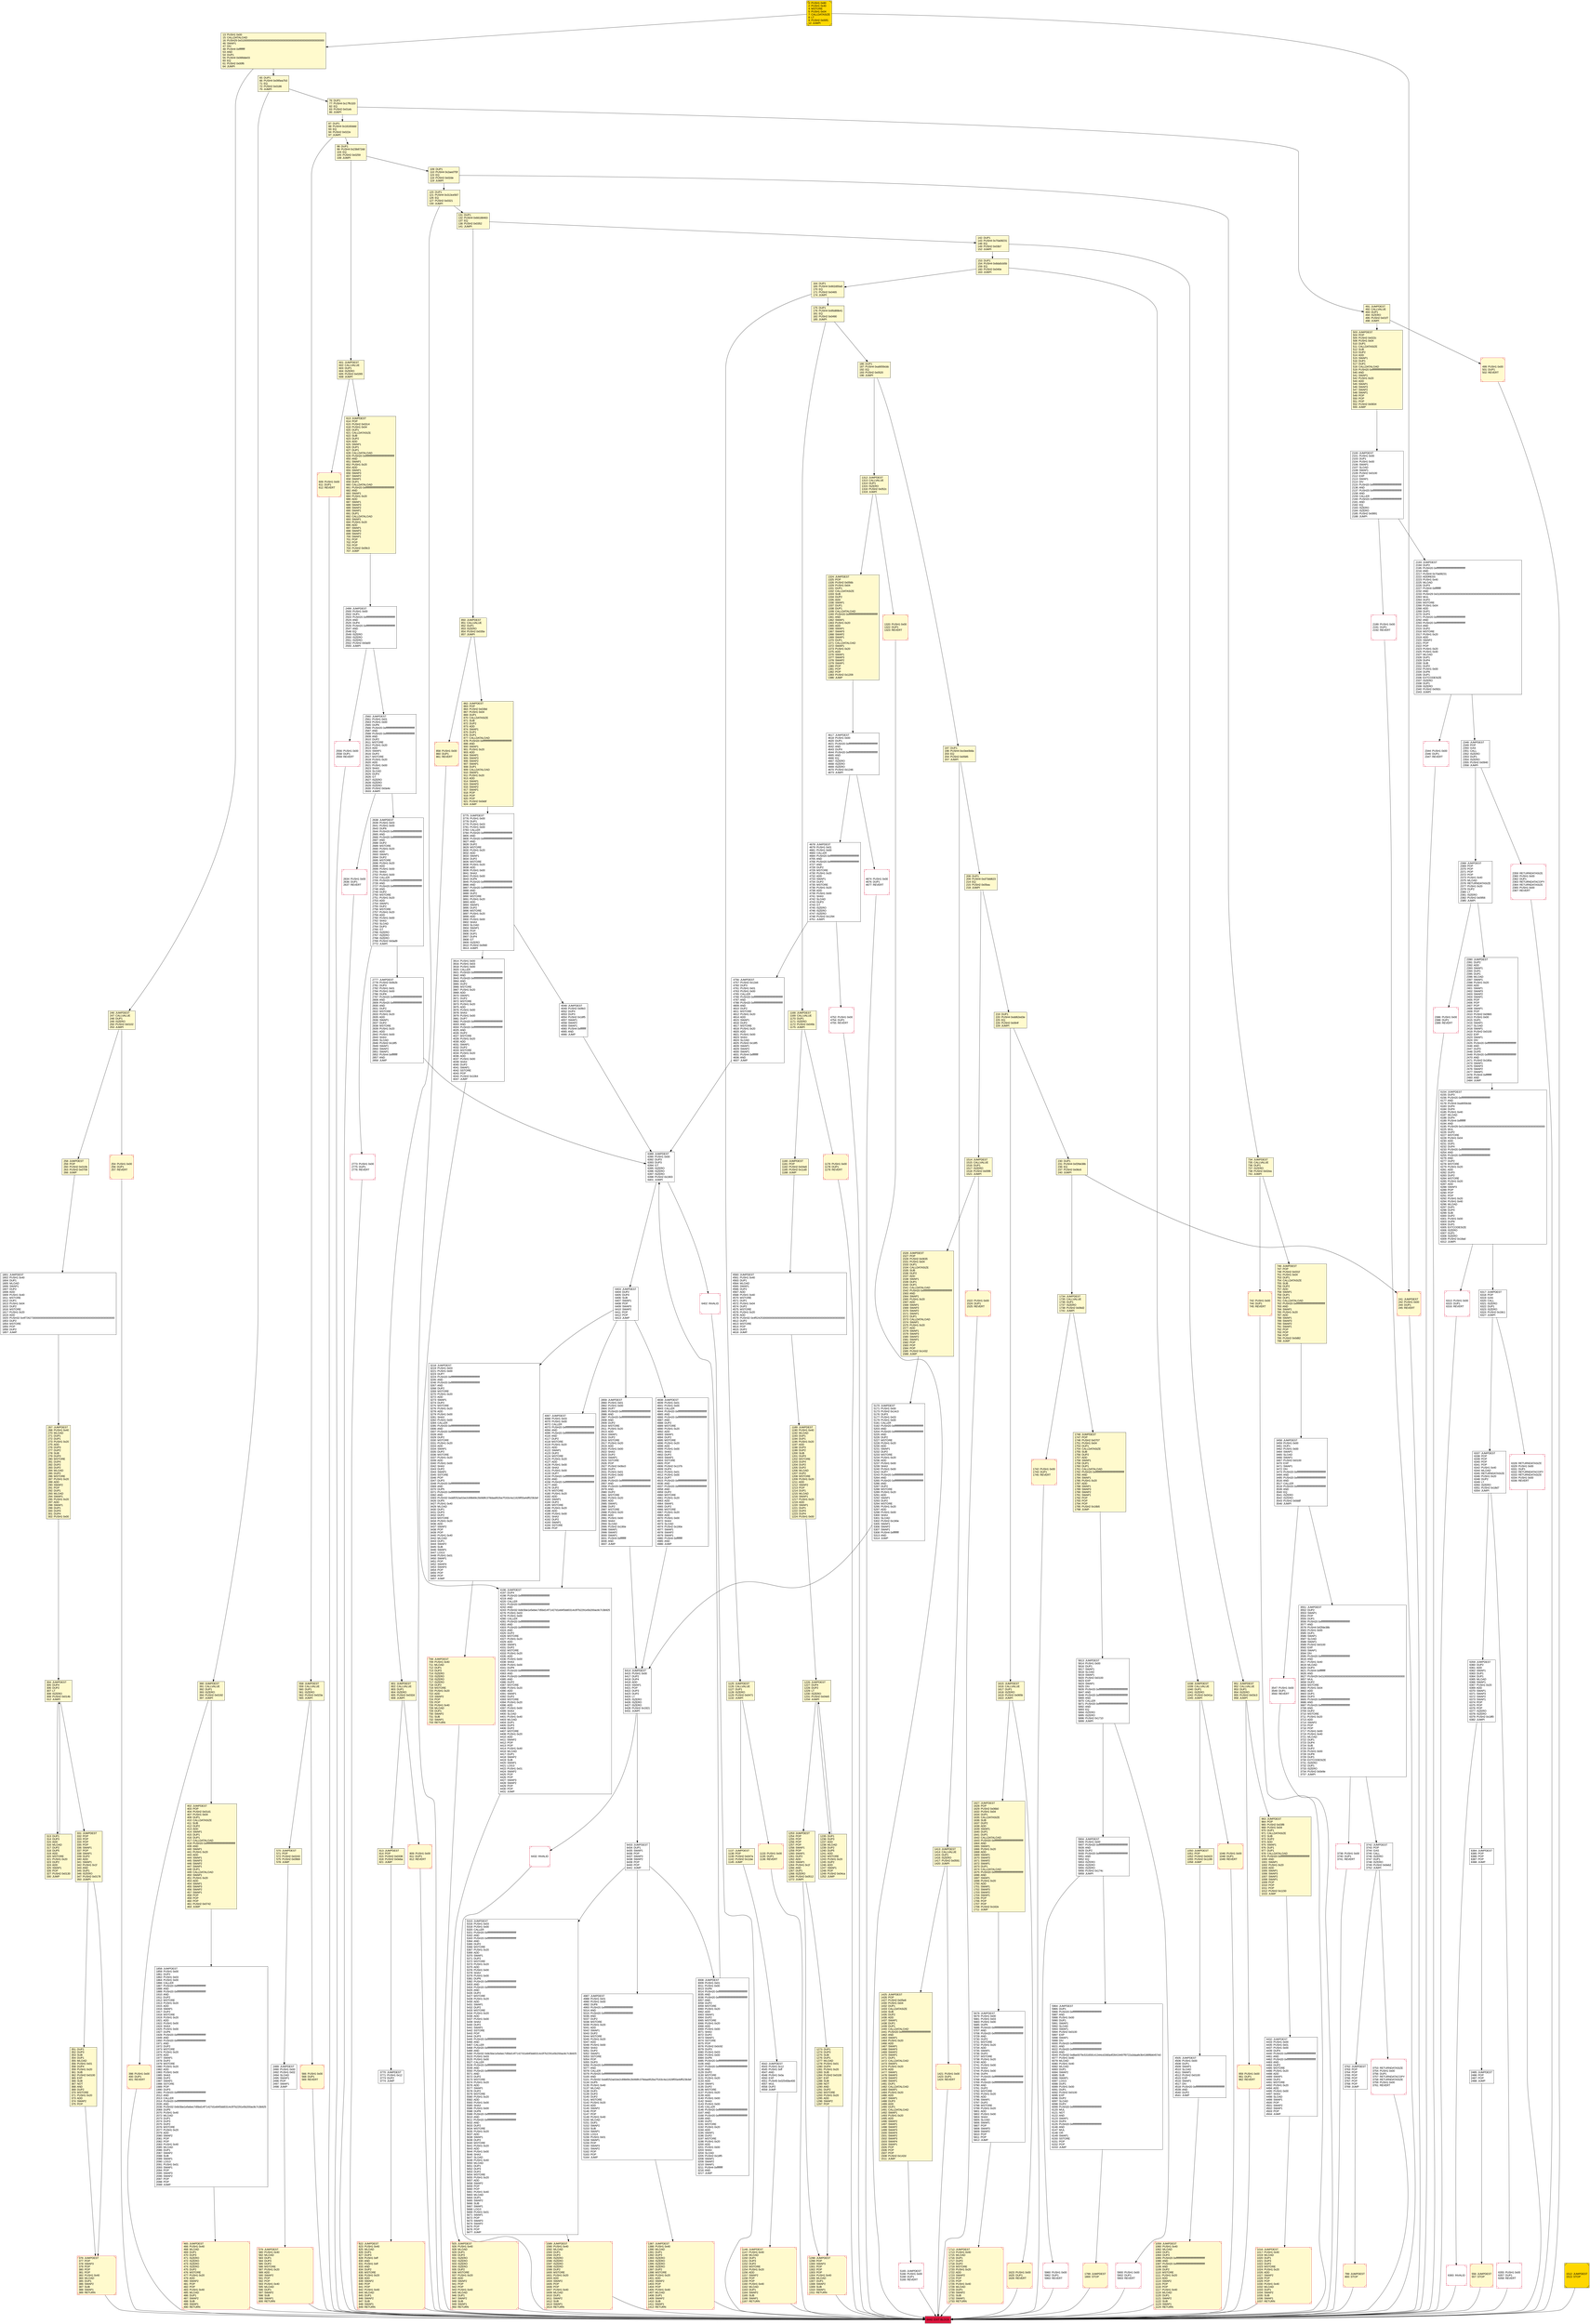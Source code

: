 digraph G {
bgcolor=transparent rankdir=UD;
node [shape=box style=filled color=black fillcolor=white fontname=arial fontcolor=black];
98 [label="98: DUP1\l99: PUSH4 0x23b872dd\l104: EQ\l105: PUSH2 0x0259\l108: JUMPI\l" fillcolor=lemonchiffon ];
6317 [label="6317: JUMPDEST\l6318: POP\l6319: GAS\l6320: CALL\l6321: ISZERO\l6322: DUP1\l6323: ISZERO\l6324: PUSH2 0x18c1\l6327: JUMPI\l" ];
197 [label="197: DUP1\l198: PUSH4 0xc0ee0b8a\l203: EQ\l204: PUSH2 0x0585\l207: JUMPI\l" fillcolor=lemonchiffon ];
1168 [label="1168: JUMPDEST\l1169: CALLVALUE\l1170: DUP1\l1171: ISZERO\l1172: PUSH2 0x049c\l1175: JUMPI\l" fillcolor=lemonchiffon ];
1712 [label="1712: JUMPDEST\l1713: PUSH1 0x40\l1715: MLOAD\l1716: DUP1\l1717: DUP3\l1718: DUP2\l1719: MSTORE\l1720: PUSH1 0x20\l1722: ADD\l1723: SWAP2\l1724: POP\l1725: POP\l1726: PUSH1 0x40\l1728: MLOAD\l1729: DUP1\l1730: SWAP2\l1731: SUB\l1732: SWAP1\l1733: RETURN\l" fillcolor=lemonchiffon shape=Msquare color=crimson ];
951 [label="951: JUMPDEST\l952: CALLVALUE\l953: DUP1\l954: ISZERO\l955: PUSH2 0x03c3\l958: JUMPI\l" fillcolor=lemonchiffon ];
6313 [label="6313: PUSH1 0x00\l6315: DUP1\l6316: REVERT\l" shape=Msquare color=crimson ];
1589 [label="1589: JUMPDEST\l1590: PUSH1 0x40\l1592: MLOAD\l1593: DUP1\l1594: DUP3\l1595: ISZERO\l1596: ISZERO\l1597: ISZERO\l1598: ISZERO\l1599: DUP2\l1600: MSTORE\l1601: PUSH1 0x20\l1603: ADD\l1604: SWAP2\l1605: POP\l1606: POP\l1607: PUSH1 0x40\l1609: MLOAD\l1610: DUP1\l1611: SWAP2\l1612: SUB\l1613: SWAP1\l1614: RETURN\l" fillcolor=lemonchiffon shape=Msquare color=crimson ];
4067 [label="4067: JUMPDEST\l4068: PUSH1 0x03\l4070: PUSH1 0x00\l4072: CALLER\l4073: PUSH20 0xffffffffffffffffffffffffffffffffffffffff\l4094: AND\l4095: PUSH20 0xffffffffffffffffffffffffffffffffffffffff\l4116: AND\l4117: DUP2\l4118: MSTORE\l4119: PUSH1 0x20\l4121: ADD\l4122: SWAP1\l4123: DUP2\l4124: MSTORE\l4125: PUSH1 0x20\l4127: ADD\l4128: PUSH1 0x00\l4130: SHA3\l4131: PUSH1 0x00\l4133: DUP7\l4134: PUSH20 0xffffffffffffffffffffffffffffffffffffffff\l4155: AND\l4156: PUSH20 0xffffffffffffffffffffffffffffffffffffffff\l4177: AND\l4178: DUP2\l4179: MSTORE\l4180: PUSH1 0x20\l4182: ADD\l4183: SWAP1\l4184: DUP2\l4185: MSTORE\l4186: PUSH1 0x20\l4188: ADD\l4189: PUSH1 0x00\l4191: SHA3\l4192: DUP2\l4193: SWAP1\l4194: SSTORE\l4195: POP\l" ];
6384 [label="6384: JUMPDEST\l6385: POP\l6386: POP\l6387: POP\l6388: JUMP\l" ];
1189 [label="1189: JUMPDEST\l1190: PUSH1 0x40\l1192: MLOAD\l1193: DUP1\l1194: DUP1\l1195: PUSH1 0x20\l1197: ADD\l1198: DUP3\l1199: DUP2\l1200: SUB\l1201: DUP3\l1202: MSTORE\l1203: DUP4\l1204: DUP2\l1205: DUP2\l1206: MLOAD\l1207: DUP2\l1208: MSTORE\l1209: PUSH1 0x20\l1211: ADD\l1212: SWAP2\l1213: POP\l1214: DUP1\l1215: MLOAD\l1216: SWAP1\l1217: PUSH1 0x20\l1219: ADD\l1220: SWAP1\l1221: DUP1\l1222: DUP4\l1223: DUP4\l1224: PUSH1 0x00\l" fillcolor=lemonchiffon ];
1038 [label="1038: JUMPDEST\l1039: CALLVALUE\l1040: DUP1\l1041: ISZERO\l1042: PUSH2 0x041a\l1045: JUMPI\l" fillcolor=lemonchiffon ];
959 [label="959: PUSH1 0x00\l961: DUP1\l962: REVERT\l" fillcolor=lemonchiffon shape=Msquare color=crimson ];
6433 [label="6433: JUMPDEST\l6434: DUP1\l6435: SWAP1\l6436: POP\l6437: SWAP3\l6438: SWAP2\l6439: POP\l6440: POP\l6441: JUMP\l" ];
4617 [label="4617: JUMPDEST\l4618: PUSH1 0x00\l4620: DUP1\l4621: PUSH20 0xffffffffffffffffffffffffffffffffffffffff\l4642: AND\l4643: DUP4\l4644: PUSH20 0xffffffffffffffffffffffffffffffffffffffff\l4665: AND\l4666: EQ\l4667: ISZERO\l4668: ISZERO\l4669: ISZERO\l4670: PUSH2 0x1246\l4673: JUMPI\l" ];
313 [label="313: DUP1\l314: DUP3\l315: ADD\l316: MLOAD\l317: DUP2\l318: DUP5\l319: ADD\l320: MSTORE\l321: PUSH1 0x20\l323: DUP2\l324: ADD\l325: SWAP1\l326: POP\l327: PUSH2 0x0130\l330: JUMP\l" fillcolor=lemonchiffon ];
5165 [label="5165: JUMPDEST\l5166: PUSH1 0x00\l5168: DUP1\l5169: REVERT\l" shape=Msquare color=crimson ];
6442 [label="6442: EXIT BLOCK\l" fillcolor=crimson ];
1421 [label="1421: PUSH1 0x00\l1423: DUP1\l1424: REVERT\l" fillcolor=lemonchiffon shape=Msquare color=crimson ];
2189 [label="2189: PUSH1 0x00\l2191: DUP1\l2192: REVERT\l" shape=Msquare color=crimson ];
2359 [label="2359: RETURNDATASIZE\l2360: PUSH1 0x00\l2362: DUP1\l2363: RETURNDATACOPY\l2364: RETURNDATASIZE\l2365: PUSH1 0x00\l2367: REVERT\l" shape=Msquare color=crimson ];
2348 [label="2348: JUMPDEST\l2349: POP\l2350: GAS\l2351: CALL\l2352: ISZERO\l2353: DUP1\l2354: ISZERO\l2355: PUSH2 0x0940\l2358: JUMPI\l" ];
398 [label="398: PUSH1 0x00\l400: DUP1\l401: REVERT\l" fillcolor=lemonchiffon shape=Msquare color=crimson ];
3770 [label="3770: JUMPDEST\l3771: PUSH1 0x12\l3773: DUP2\l3774: JUMP\l" ];
4752 [label="4752: PUSH1 0x00\l4754: DUP1\l4755: REVERT\l" shape=Msquare color=crimson ];
613 [label="613: JUMPDEST\l614: POP\l615: PUSH2 0x02c4\l618: PUSH1 0x04\l620: DUP1\l621: CALLDATASIZE\l622: SUB\l623: DUP2\l624: ADD\l625: SWAP1\l626: DUP1\l627: DUP1\l628: CALLDATALOAD\l629: PUSH20 0xffffffffffffffffffffffffffffffffffffffff\l650: AND\l651: SWAP1\l652: PUSH1 0x20\l654: ADD\l655: SWAP1\l656: SWAP3\l657: SWAP2\l658: SWAP1\l659: DUP1\l660: CALLDATALOAD\l661: PUSH20 0xffffffffffffffffffffffffffffffffffffffff\l682: AND\l683: SWAP1\l684: PUSH1 0x20\l686: ADD\l687: SWAP1\l688: SWAP3\l689: SWAP2\l690: SWAP1\l691: DUP1\l692: CALLDATALOAD\l693: SWAP1\l694: PUSH1 0x20\l696: ADD\l697: SWAP1\l698: SWAP3\l699: SWAP2\l700: SWAP1\l701: POP\l702: POP\l703: POP\l704: PUSH2 0x09c3\l707: JUMP\l" fillcolor=lemonchiffon ];
1413 [label="1413: JUMPDEST\l1414: CALLVALUE\l1415: DUP1\l1416: ISZERO\l1417: PUSH2 0x0591\l1420: JUMPI\l" fillcolor=lemonchiffon ];
601 [label="601: JUMPDEST\l602: CALLVALUE\l603: DUP1\l604: ISZERO\l605: PUSH2 0x0265\l608: JUMPI\l" fillcolor=lemonchiffon ];
1050 [label="1050: JUMPDEST\l1051: POP\l1052: PUSH2 0x0423\l1055: PUSH2 0x1199\l1058: JUMP\l" fillcolor=lemonchiffon ];
1176 [label="1176: PUSH1 0x00\l1178: DUP1\l1179: REVERT\l" fillcolor=lemonchiffon shape=Msquare color=crimson ];
6403 [label="6403: JUMPDEST\l6404: DUP2\l6405: DUP4\l6406: SUB\l6407: SWAP1\l6408: POP\l6409: SWAP3\l6410: SWAP2\l6411: POP\l6412: POP\l6413: JUMP\l" ];
390 [label="390: JUMPDEST\l391: CALLVALUE\l392: DUP1\l393: ISZERO\l394: PUSH2 0x0192\l397: JUMPI\l" fillcolor=lemonchiffon ];
3738 [label="3738: PUSH1 0x00\l3740: DUP1\l3741: REVERT\l" shape=Msquare color=crimson ];
6337 [label="6337: JUMPDEST\l6338: POP\l6339: POP\l6340: POP\l6341: POP\l6342: PUSH1 0x40\l6344: MLOAD\l6345: RETURNDATASIZE\l6346: PUSH1 0x20\l6348: DUP2\l6349: LT\l6350: ISZERO\l6351: PUSH2 0x18d7\l6354: JUMPI\l" ];
4756 [label="4756: JUMPDEST\l4757: PUSH2 0x12e6\l4760: DUP3\l4761: PUSH1 0x01\l4763: PUSH1 0x00\l4765: CALLER\l4766: PUSH20 0xffffffffffffffffffffffffffffffffffffffff\l4787: AND\l4788: PUSH20 0xffffffffffffffffffffffffffffffffffffffff\l4809: AND\l4810: DUP2\l4811: MSTORE\l4812: PUSH1 0x20\l4814: ADD\l4815: SWAP1\l4816: DUP2\l4817: MSTORE\l4818: PUSH1 0x20\l4820: ADD\l4821: PUSH1 0x00\l4823: SHA3\l4824: SLOAD\l4825: PUSH2 0x18f5\l4828: SWAP1\l4829: SWAP2\l4830: SWAP1\l4831: PUSH4 0xffffffff\l4836: AND\l4837: JUMP\l" ];
131 [label="131: DUP1\l132: PUSH4 0x66188463\l137: EQ\l138: PUSH2 0x0352\l141: JUMPI\l" fillcolor=lemonchiffon ];
153 [label="153: DUP1\l154: PUSH4 0x8da5cb5b\l159: EQ\l160: PUSH2 0x040e\l163: JUMPI\l" fillcolor=lemonchiffon ];
5964 [label="5964: JUMPDEST\l5965: DUP1\l5966: PUSH20 0xffffffffffffffffffffffffffffffffffffffff\l5987: AND\l5988: PUSH1 0x00\l5990: DUP1\l5991: SWAP1\l5992: SLOAD\l5993: SWAP1\l5994: PUSH2 0x0100\l5997: EXP\l5998: SWAP1\l5999: DIV\l6000: PUSH20 0xffffffffffffffffffffffffffffffffffffffff\l6021: AND\l6022: PUSH20 0xffffffffffffffffffffffffffffffffffffffff\l6043: AND\l6044: PUSH32 0x8be0079c531659141344cd1fd0a4f28419497f9722a3daafe3b4186f6b6457e0\l6077: PUSH1 0x40\l6079: MLOAD\l6080: PUSH1 0x40\l6082: MLOAD\l6083: DUP1\l6084: SWAP2\l6085: SUB\l6086: SWAP1\l6087: LOG3\l6088: DUP1\l6089: PUSH1 0x00\l6091: DUP1\l6092: PUSH2 0x0100\l6095: EXP\l6096: DUP2\l6097: SLOAD\l6098: DUP2\l6099: PUSH20 0xffffffffffffffffffffffffffffffffffffffff\l6120: MUL\l6121: NOT\l6122: AND\l6123: SWAP1\l6124: DUP4\l6125: PUSH20 0xffffffffffffffffffffffffffffffffffffffff\l6146: AND\l6147: MUL\l6148: OR\l6149: SWAP1\l6150: SSTORE\l6151: POP\l6152: POP\l6153: JUMP\l" ];
1180 [label="1180: JUMPDEST\l1181: POP\l1182: PUSH2 0x04a5\l1185: PUSH2 0x11d0\l1188: JUMP\l" fillcolor=lemonchiffon ];
6154 [label="6154: JUMPDEST\l6155: DUP3\l6156: PUSH20 0xffffffffffffffffffffffffffffffffffffffff\l6177: AND\l6178: PUSH4 0xa9059cbb\l6183: DUP4\l6184: DUP4\l6185: PUSH1 0x40\l6187: MLOAD\l6188: DUP4\l6189: PUSH4 0xffffffff\l6194: AND\l6195: PUSH29 0x0100000000000000000000000000000000000000000000000000000000\l6225: MUL\l6226: DUP2\l6227: MSTORE\l6228: PUSH1 0x04\l6230: ADD\l6231: DUP1\l6232: DUP4\l6233: PUSH20 0xffffffffffffffffffffffffffffffffffffffff\l6254: AND\l6255: PUSH20 0xffffffffffffffffffffffffffffffffffffffff\l6276: AND\l6277: DUP2\l6278: MSTORE\l6279: PUSH1 0x20\l6281: ADD\l6282: DUP3\l6283: DUP2\l6284: MSTORE\l6285: PUSH1 0x20\l6287: ADD\l6288: SWAP3\l6289: POP\l6290: POP\l6291: POP\l6292: PUSH1 0x20\l6294: PUSH1 0x40\l6296: MLOAD\l6297: DUP1\l6298: DUP4\l6299: SUB\l6300: DUP2\l6301: PUSH1 0x00\l6303: DUP8\l6304: DUP1\l6305: EXTCODESIZE\l6306: ISZERO\l6307: DUP1\l6308: ISZERO\l6309: PUSH2 0x18ad\l6312: JUMPI\l" ];
491 [label="491: JUMPDEST\l492: CALLVALUE\l493: DUP1\l494: ISZERO\l495: PUSH2 0x01f7\l498: JUMPI\l" fillcolor=lemonchiffon ];
3775 [label="3775: JUMPDEST\l3776: PUSH1 0x00\l3778: DUP1\l3779: PUSH1 0x03\l3781: PUSH1 0x00\l3783: CALLER\l3784: PUSH20 0xffffffffffffffffffffffffffffffffffffffff\l3805: AND\l3806: PUSH20 0xffffffffffffffffffffffffffffffffffffffff\l3827: AND\l3828: DUP2\l3829: MSTORE\l3830: PUSH1 0x20\l3832: ADD\l3833: SWAP1\l3834: DUP2\l3835: MSTORE\l3836: PUSH1 0x20\l3838: ADD\l3839: PUSH1 0x00\l3841: SHA3\l3842: PUSH1 0x00\l3844: DUP6\l3845: PUSH20 0xffffffffffffffffffffffffffffffffffffffff\l3866: AND\l3867: PUSH20 0xffffffffffffffffffffffffffffffffffffffff\l3888: AND\l3889: DUP2\l3890: MSTORE\l3891: PUSH1 0x20\l3893: ADD\l3894: SWAP1\l3895: DUP2\l3896: MSTORE\l3897: PUSH1 0x20\l3899: ADD\l3900: PUSH1 0x00\l3902: SHA3\l3903: SLOAD\l3904: SWAP1\l3905: POP\l3906: DUP1\l3907: DUP4\l3908: GT\l3909: ISZERO\l3910: PUSH2 0x0fd0\l3913: JUMPI\l" ];
734 [label="734: JUMPDEST\l735: CALLVALUE\l736: DUP1\l737: ISZERO\l738: PUSH2 0x02ea\l741: JUMPI\l" fillcolor=lemonchiffon ];
175 [label="175: DUP1\l176: PUSH4 0x95d89b41\l181: EQ\l182: PUSH2 0x0490\l185: JUMPI\l" fillcolor=lemonchiffon ];
742 [label="742: PUSH1 0x00\l744: DUP1\l745: REVERT\l" fillcolor=lemonchiffon shape=Msquare color=crimson ];
1253 [label="1253: JUMPDEST\l1254: POP\l1255: POP\l1256: POP\l1257: POP\l1258: SWAP1\l1259: POP\l1260: SWAP1\l1261: DUP2\l1262: ADD\l1263: SWAP1\l1264: PUSH1 0x1f\l1266: AND\l1267: DUP1\l1268: ISZERO\l1269: PUSH2 0x0512\l1272: JUMPI\l" fillcolor=lemonchiffon ];
219 [label="219: DUP1\l220: PUSH4 0xdd62ed3e\l225: EQ\l226: PUSH2 0x064f\l229: JUMPI\l" fillcolor=lemonchiffon ];
230 [label="230: DUP1\l231: PUSH4 0xf2fde38b\l236: EQ\l237: PUSH2 0x06c6\l240: JUMPI\l" fillcolor=lemonchiffon ];
1016 [label="1016: JUMPDEST\l1017: PUSH1 0x40\l1019: MLOAD\l1020: DUP1\l1021: DUP3\l1022: DUP2\l1023: MSTORE\l1024: PUSH1 0x20\l1026: ADD\l1027: SWAP2\l1028: POP\l1029: POP\l1030: PUSH1 0x40\l1032: MLOAD\l1033: DUP1\l1034: SWAP2\l1035: SUB\l1036: SWAP1\l1037: RETURN\l" fillcolor=lemonchiffon shape=Msquare color=crimson ];
5170 [label="5170: JUMPDEST\l5171: PUSH1 0x00\l5173: PUSH2 0x14c3\l5176: DUP3\l5177: PUSH1 0x03\l5179: PUSH1 0x00\l5181: CALLER\l5182: PUSH20 0xffffffffffffffffffffffffffffffffffffffff\l5203: AND\l5204: PUSH20 0xffffffffffffffffffffffffffffffffffffffff\l5225: AND\l5226: DUP2\l5227: MSTORE\l5228: PUSH1 0x20\l5230: ADD\l5231: SWAP1\l5232: DUP2\l5233: MSTORE\l5234: PUSH1 0x20\l5236: ADD\l5237: PUSH1 0x00\l5239: SHA3\l5240: PUSH1 0x00\l5242: DUP7\l5243: PUSH20 0xffffffffffffffffffffffffffffffffffffffff\l5264: AND\l5265: PUSH20 0xffffffffffffffffffffffffffffffffffffffff\l5286: AND\l5287: DUP2\l5288: MSTORE\l5289: PUSH1 0x20\l5291: ADD\l5292: SWAP1\l5293: DUP2\l5294: MSTORE\l5295: PUSH1 0x20\l5297: ADD\l5298: PUSH1 0x00\l5300: SHA3\l5301: SLOAD\l5302: PUSH2 0x190e\l5305: SWAP1\l5306: SWAP2\l5307: SWAP1\l5308: PUSH4 0xffffffff\l5313: AND\l5314: JUMP\l" ];
2560 [label="2560: JUMPDEST\l2561: PUSH1 0x01\l2563: PUSH1 0x00\l2565: DUP6\l2566: PUSH20 0xffffffffffffffffffffffffffffffffffffffff\l2587: AND\l2588: PUSH20 0xffffffffffffffffffffffffffffffffffffffff\l2609: AND\l2610: DUP2\l2611: MSTORE\l2612: PUSH1 0x20\l2614: ADD\l2615: SWAP1\l2616: DUP2\l2617: MSTORE\l2618: PUSH1 0x20\l2620: ADD\l2621: PUSH1 0x00\l2623: SHA3\l2624: SLOAD\l2625: DUP3\l2626: GT\l2627: ISZERO\l2628: ISZERO\l2629: ISZERO\l2630: PUSH2 0x0a4e\l2633: JUMPI\l" ];
6383 [label="6383: INVALID\l" shape=Msquare color=crimson ];
558 [label="558: JUMPDEST\l559: CALLVALUE\l560: DUP1\l561: ISZERO\l562: PUSH2 0x023a\l565: JUMPI\l" fillcolor=lemonchiffon ];
164 [label="164: DUP1\l165: PUSH4 0x902d55a5\l170: EQ\l171: PUSH2 0x0465\l174: JUMPI\l" fillcolor=lemonchiffon ];
499 [label="499: PUSH1 0x00\l501: DUP1\l502: REVERT\l" fillcolor=lemonchiffon shape=Msquare color=crimson ];
1522 [label="1522: PUSH1 0x00\l1524: DUP1\l1525: REVERT\l" fillcolor=lemonchiffon shape=Msquare color=crimson ];
5678 [label="5678: JUMPDEST\l5679: PUSH1 0x00\l5681: PUSH1 0x03\l5683: PUSH1 0x00\l5685: DUP5\l5686: PUSH20 0xffffffffffffffffffffffffffffffffffffffff\l5707: AND\l5708: PUSH20 0xffffffffffffffffffffffffffffffffffffffff\l5729: AND\l5730: DUP2\l5731: MSTORE\l5732: PUSH1 0x20\l5734: ADD\l5735: SWAP1\l5736: DUP2\l5737: MSTORE\l5738: PUSH1 0x20\l5740: ADD\l5741: PUSH1 0x00\l5743: SHA3\l5744: PUSH1 0x00\l5746: DUP4\l5747: PUSH20 0xffffffffffffffffffffffffffffffffffffffff\l5768: AND\l5769: PUSH20 0xffffffffffffffffffffffffffffffffffffffff\l5790: AND\l5791: DUP2\l5792: MSTORE\l5793: PUSH1 0x20\l5795: ADD\l5796: SWAP1\l5797: DUP2\l5798: MSTORE\l5799: PUSH1 0x20\l5801: ADD\l5802: PUSH1 0x00\l5804: SHA3\l5805: SLOAD\l5806: SWAP1\l5807: POP\l5808: SWAP3\l5809: SWAP2\l5810: POP\l5811: POP\l5812: JUMP\l" ];
351 [label="351: DUP1\l352: DUP3\l353: SUB\l354: DUP1\l355: MLOAD\l356: PUSH1 0x01\l358: DUP4\l359: PUSH1 0x20\l361: SUB\l362: PUSH2 0x0100\l365: EXP\l366: SUB\l367: NOT\l368: AND\l369: DUP2\l370: MSTORE\l371: PUSH1 0x20\l373: ADD\l374: SWAP2\l375: POP\l" fillcolor=lemonchiffon ];
4838 [label="4838: JUMPDEST\l4839: PUSH1 0x01\l4841: PUSH1 0x00\l4843: CALLER\l4844: PUSH20 0xffffffffffffffffffffffffffffffffffffffff\l4865: AND\l4866: PUSH20 0xffffffffffffffffffffffffffffffffffffffff\l4887: AND\l4888: DUP2\l4889: MSTORE\l4890: PUSH1 0x20\l4892: ADD\l4893: SWAP1\l4894: DUP2\l4895: MSTORE\l4896: PUSH1 0x20\l4898: ADD\l4899: PUSH1 0x00\l4901: SHA3\l4902: DUP2\l4903: SWAP1\l4904: SSTORE\l4905: POP\l4906: PUSH2 0x137b\l4909: DUP3\l4910: PUSH1 0x01\l4912: PUSH1 0x00\l4914: DUP7\l4915: PUSH20 0xffffffffffffffffffffffffffffffffffffffff\l4936: AND\l4937: PUSH20 0xffffffffffffffffffffffffffffffffffffffff\l4958: AND\l4959: DUP2\l4960: MSTORE\l4961: PUSH1 0x20\l4963: ADD\l4964: SWAP1\l4965: DUP2\l4966: MSTORE\l4967: PUSH1 0x20\l4969: ADD\l4970: PUSH1 0x00\l4972: SHA3\l4973: SLOAD\l4974: PUSH2 0x190e\l4977: SWAP1\l4978: SWAP2\l4979: SWAP1\l4980: PUSH4 0xffffffff\l4985: AND\l4986: JUMP\l" ];
1858 [label="1858: JUMPDEST\l1859: PUSH1 0x00\l1861: DUP2\l1862: PUSH1 0x03\l1864: PUSH1 0x00\l1866: CALLER\l1867: PUSH20 0xffffffffffffffffffffffffffffffffffffffff\l1888: AND\l1889: PUSH20 0xffffffffffffffffffffffffffffffffffffffff\l1910: AND\l1911: DUP2\l1912: MSTORE\l1913: PUSH1 0x20\l1915: ADD\l1916: SWAP1\l1917: DUP2\l1918: MSTORE\l1919: PUSH1 0x20\l1921: ADD\l1922: PUSH1 0x00\l1924: SHA3\l1925: PUSH1 0x00\l1927: DUP6\l1928: PUSH20 0xffffffffffffffffffffffffffffffffffffffff\l1949: AND\l1950: PUSH20 0xffffffffffffffffffffffffffffffffffffffff\l1971: AND\l1972: DUP2\l1973: MSTORE\l1974: PUSH1 0x20\l1976: ADD\l1977: SWAP1\l1978: DUP2\l1979: MSTORE\l1980: PUSH1 0x20\l1982: ADD\l1983: PUSH1 0x00\l1985: SHA3\l1986: DUP2\l1987: SWAP1\l1988: SSTORE\l1989: POP\l1990: DUP3\l1991: PUSH20 0xffffffffffffffffffffffffffffffffffffffff\l2012: AND\l2013: CALLER\l2014: PUSH20 0xffffffffffffffffffffffffffffffffffffffff\l2035: AND\l2036: PUSH32 0x8c5be1e5ebec7d5bd14f71427d1e84f3dd0314c0f7b2291e5b200ac8c7c3b925\l2069: DUP5\l2070: PUSH1 0x40\l2072: MLOAD\l2073: DUP1\l2074: DUP3\l2075: DUP2\l2076: MSTORE\l2077: PUSH1 0x20\l2079: ADD\l2080: SWAP2\l2081: POP\l2082: POP\l2083: PUSH1 0x40\l2085: MLOAD\l2086: DUP1\l2087: SWAP2\l2088: SUB\l2089: SWAP1\l2090: LOG3\l2091: PUSH1 0x01\l2093: SWAP1\l2094: POP\l2095: SWAP3\l2096: SWAP2\l2097: POP\l2098: POP\l2099: JUMP\l" ];
1387 [label="1387: JUMPDEST\l1388: PUSH1 0x40\l1390: MLOAD\l1391: DUP1\l1392: DUP3\l1393: ISZERO\l1394: ISZERO\l1395: ISZERO\l1396: ISZERO\l1397: DUP2\l1398: MSTORE\l1399: PUSH1 0x20\l1401: ADD\l1402: SWAP2\l1403: POP\l1404: POP\l1405: PUSH1 0x40\l1407: MLOAD\l1408: DUP1\l1409: SWAP2\l1410: SUB\l1411: SWAP1\l1412: RETURN\l" fillcolor=lemonchiffon shape=Msquare color=crimson ];
503 [label="503: JUMPDEST\l504: POP\l505: PUSH2 0x022c\l508: PUSH1 0x04\l510: DUP1\l511: CALLDATASIZE\l512: SUB\l513: DUP2\l514: ADD\l515: SWAP1\l516: DUP1\l517: DUP1\l518: CALLDATALOAD\l519: PUSH20 0xffffffffffffffffffffffffffffffffffffffff\l540: AND\l541: SWAP1\l542: PUSH1 0x20\l544: ADD\l545: SWAP1\l546: SWAP3\l547: SWAP2\l548: SWAP1\l549: POP\l550: POP\l551: POP\l552: PUSH2 0x0834\l555: JUMP\l" fillcolor=lemonchiffon ];
2556 [label="2556: PUSH1 0x00\l2558: DUP1\l2559: REVERT\l" shape=Msquare color=crimson ];
1514 [label="1514: JUMPDEST\l1515: CALLVALUE\l1516: DUP1\l1517: ISZERO\l1518: PUSH2 0x05f6\l1521: JUMPI\l" fillcolor=lemonchiffon ];
254 [label="254: PUSH1 0x00\l256: DUP1\l257: REVERT\l" fillcolor=lemonchiffon shape=Msquare color=crimson ];
2193 [label="2193: JUMPDEST\l2194: DUP2\l2195: PUSH20 0xffffffffffffffffffffffffffffffffffffffff\l2216: AND\l2217: PUSH4 0x70a08231\l2222: ADDRESS\l2223: PUSH1 0x40\l2225: MLOAD\l2226: DUP3\l2227: PUSH4 0xffffffff\l2232: AND\l2233: PUSH29 0x0100000000000000000000000000000000000000000000000000000000\l2263: MUL\l2264: DUP2\l2265: MSTORE\l2266: PUSH1 0x04\l2268: ADD\l2269: DUP1\l2270: DUP3\l2271: PUSH20 0xffffffffffffffffffffffffffffffffffffffff\l2292: AND\l2293: PUSH20 0xffffffffffffffffffffffffffffffffffffffff\l2314: AND\l2315: DUP2\l2316: MSTORE\l2317: PUSH1 0x20\l2319: ADD\l2320: SWAP2\l2321: POP\l2322: POP\l2323: PUSH1 0x20\l2325: PUSH1 0x40\l2327: MLOAD\l2328: DUP1\l2329: DUP4\l2330: SUB\l2331: DUP2\l2332: PUSH1 0x00\l2334: DUP8\l2335: DUP1\l2336: EXTCODESIZE\l2337: ISZERO\l2338: DUP1\l2339: ISZERO\l2340: PUSH2 0x092c\l2343: JUMPI\l" ];
4542 [label="4542: JUMPDEST\l4543: PUSH1 0x12\l4545: PUSH1 0xff\l4547: AND\l4548: PUSH1 0x0a\l4550: EXP\l4551: PUSH5 0x02540be400\l4557: MUL\l4558: DUP2\l4559: JUMP\l" ];
402 [label="402: JUMPDEST\l403: POP\l404: PUSH2 0x01d1\l407: PUSH1 0x04\l409: DUP1\l410: CALLDATASIZE\l411: SUB\l412: DUP2\l413: ADD\l414: SWAP1\l415: DUP1\l416: DUP1\l417: CALLDATALOAD\l418: PUSH20 0xffffffffffffffffffffffffffffffffffffffff\l439: AND\l440: SWAP1\l441: PUSH1 0x20\l443: ADD\l444: SWAP1\l445: SWAP3\l446: SWAP2\l447: SWAP1\l448: DUP1\l449: CALLDATALOAD\l450: SWAP1\l451: PUSH1 0x20\l453: ADD\l454: SWAP1\l455: SWAP3\l456: SWAP2\l457: SWAP1\l458: POP\l459: POP\l460: POP\l461: PUSH2 0x0742\l464: JUMP\l" fillcolor=lemonchiffon ];
6389 [label="6389: JUMPDEST\l6390: PUSH1 0x00\l6392: DUP3\l6393: DUP3\l6394: GT\l6395: ISZERO\l6396: ISZERO\l6397: ISZERO\l6398: PUSH2 0x1903\l6401: JUMPI\l" ];
1742 [label="1742: PUSH1 0x00\l1744: DUP1\l1745: REVERT\l" fillcolor=lemonchiffon shape=Msquare color=crimson ];
1059 [label="1059: JUMPDEST\l1060: PUSH1 0x40\l1062: MLOAD\l1063: DUP1\l1064: DUP3\l1065: PUSH20 0xffffffffffffffffffffffffffffffffffffffff\l1086: AND\l1087: PUSH20 0xffffffffffffffffffffffffffffffffffffffff\l1108: AND\l1109: DUP2\l1110: MSTORE\l1111: PUSH1 0x20\l1113: ADD\l1114: SWAP2\l1115: POP\l1116: POP\l1117: PUSH1 0x40\l1119: MLOAD\l1120: DUP1\l1121: SWAP2\l1122: SUB\l1123: SWAP1\l1124: RETURN\l" fillcolor=lemonchiffon shape=Msquare color=crimson ];
2489 [label="2489: JUMPDEST\l2490: PUSH1 0x00\l2492: PUSH1 0x02\l2494: SLOAD\l2495: SWAP1\l2496: POP\l2497: SWAP1\l2498: JUMP\l" ];
6355 [label="6355: PUSH1 0x00\l6357: DUP1\l6358: REVERT\l" shape=Msquare color=crimson ];
1615 [label="1615: JUMPDEST\l1616: CALLVALUE\l1617: DUP1\l1618: ISZERO\l1619: PUSH2 0x065b\l1622: JUMPI\l" fillcolor=lemonchiffon ];
2773 [label="2773: PUSH1 0x00\l2775: DUP1\l2776: REVERT\l" shape=Msquare color=crimson ];
3762 [label="3762: JUMPDEST\l3763: POP\l3764: POP\l3765: POP\l3766: POP\l3767: POP\l3768: POP\l3769: JUMP\l" ];
5904 [label="5904: JUMPDEST\l5905: PUSH1 0x00\l5907: PUSH20 0xffffffffffffffffffffffffffffffffffffffff\l5928: AND\l5929: DUP2\l5930: PUSH20 0xffffffffffffffffffffffffffffffffffffffff\l5951: AND\l5952: EQ\l5953: ISZERO\l5954: ISZERO\l5955: ISZERO\l5956: PUSH2 0x174c\l5959: JUMPI\l" ];
3547 [label="3547: PUSH1 0x00\l3549: DUP1\l3550: REVERT\l" shape=Msquare color=crimson ];
1512 [label="1512: JUMPDEST\l1513: STOP\l" fillcolor=lemonchiffon shape=Msquare fillcolor=gold ];
850 [label="850: JUMPDEST\l851: CALLVALUE\l852: DUP1\l853: ISZERO\l854: PUSH2 0x035e\l857: JUMPI\l" fillcolor=lemonchiffon ];
746 [label="746: JUMPDEST\l747: POP\l748: PUSH2 0x031f\l751: PUSH1 0x04\l753: DUP1\l754: CALLDATASIZE\l755: SUB\l756: DUP2\l757: ADD\l758: SWAP1\l759: DUP1\l760: DUP1\l761: CALLDATALOAD\l762: PUSH20 0xffffffffffffffffffffffffffffffffffffffff\l783: AND\l784: SWAP1\l785: PUSH1 0x20\l787: ADD\l788: SWAP1\l789: SWAP3\l790: SWAP2\l791: SWAP1\l792: POP\l793: POP\l794: POP\l795: PUSH2 0x0d82\l798: JUMP\l" fillcolor=lemonchiffon ];
822 [label="822: JUMPDEST\l823: PUSH1 0x40\l825: MLOAD\l826: DUP1\l827: DUP3\l828: PUSH1 0xff\l830: AND\l831: PUSH1 0xff\l833: AND\l834: DUP2\l835: MSTORE\l836: PUSH1 0x20\l838: ADD\l839: SWAP2\l840: POP\l841: POP\l842: PUSH1 0x40\l844: MLOAD\l845: DUP1\l846: SWAP2\l847: SUB\l848: SWAP1\l849: RETURN\l" fillcolor=lemonchiffon shape=Msquare color=crimson ];
4196 [label="4196: JUMPDEST\l4197: DUP4\l4198: PUSH20 0xffffffffffffffffffffffffffffffffffffffff\l4219: AND\l4220: CALLER\l4221: PUSH20 0xffffffffffffffffffffffffffffffffffffffff\l4242: AND\l4243: PUSH32 0x8c5be1e5ebec7d5bd14f71427d1e84f3dd0314c0f7b2291e5b200ac8c7c3b925\l4276: PUSH1 0x03\l4278: PUSH1 0x00\l4280: CALLER\l4281: PUSH20 0xffffffffffffffffffffffffffffffffffffffff\l4302: AND\l4303: PUSH20 0xffffffffffffffffffffffffffffffffffffffff\l4324: AND\l4325: DUP2\l4326: MSTORE\l4327: PUSH1 0x20\l4329: ADD\l4330: SWAP1\l4331: DUP2\l4332: MSTORE\l4333: PUSH1 0x20\l4335: ADD\l4336: PUSH1 0x00\l4338: SHA3\l4339: PUSH1 0x00\l4341: DUP9\l4342: PUSH20 0xffffffffffffffffffffffffffffffffffffffff\l4363: AND\l4364: PUSH20 0xffffffffffffffffffffffffffffffffffffffff\l4385: AND\l4386: DUP2\l4387: MSTORE\l4388: PUSH1 0x20\l4390: ADD\l4391: SWAP1\l4392: DUP2\l4393: MSTORE\l4394: PUSH1 0x20\l4396: ADD\l4397: PUSH1 0x00\l4399: SHA3\l4400: SLOAD\l4401: PUSH1 0x40\l4403: MLOAD\l4404: DUP1\l4405: DUP3\l4406: DUP2\l4407: MSTORE\l4408: PUSH1 0x20\l4410: ADD\l4411: SWAP2\l4412: POP\l4413: POP\l4414: PUSH1 0x40\l4416: MLOAD\l4417: DUP1\l4418: SWAP2\l4419: SUB\l4420: SWAP1\l4421: LOG3\l4422: PUSH1 0x01\l4424: SWAP2\l4425: POP\l4426: POP\l4427: SWAP3\l4428: SWAP2\l4429: POP\l4430: POP\l4431: JUMP\l" ];
1125 [label="1125: JUMPDEST\l1126: CALLVALUE\l1127: DUP1\l1128: ISZERO\l1129: PUSH2 0x0471\l1132: JUMPI\l" fillcolor=lemonchiffon ];
6359 [label="6359: JUMPDEST\l6360: DUP2\l6361: ADD\l6362: SWAP1\l6363: DUP1\l6364: DUP1\l6365: MLOAD\l6366: SWAP1\l6367: PUSH1 0x20\l6369: ADD\l6370: SWAP1\l6371: SWAP3\l6372: SWAP2\l6373: SWAP1\l6374: POP\l6375: POP\l6376: POP\l6377: ISZERO\l6378: ISZERO\l6379: PUSH2 0x18f0\l6382: JUMPI\l" ];
809 [label="809: PUSH1 0x00\l811: DUP1\l812: REVERT\l" fillcolor=lemonchiffon shape=Msquare color=crimson ];
1320 [label="1320: PUSH1 0x00\l1322: DUP1\l1323: REVERT\l" fillcolor=lemonchiffon shape=Msquare color=crimson ];
2344 [label="2344: PUSH1 0x00\l2346: DUP1\l2347: REVERT\l" shape=Msquare color=crimson ];
2368 [label="2368: JUMPDEST\l2369: POP\l2370: POP\l2371: POP\l2372: POP\l2373: PUSH1 0x40\l2375: MLOAD\l2376: RETURNDATASIZE\l2377: PUSH1 0x20\l2379: DUP2\l2380: LT\l2381: ISZERO\l2382: PUSH2 0x0956\l2385: JUMPI\l" ];
1801 [label="1801: JUMPDEST\l1802: PUSH1 0x40\l1804: DUP1\l1805: MLOAD\l1806: SWAP1\l1807: DUP2\l1808: ADD\l1809: PUSH1 0x40\l1811: MSTORE\l1812: DUP1\l1813: PUSH1 0x04\l1815: DUP2\l1816: MSTORE\l1817: PUSH1 0x20\l1819: ADD\l1820: PUSH32 0x4f72627300000000000000000000000000000000000000000000000000000000\l1853: DUP2\l1854: MSTORE\l1855: POP\l1856: DUP2\l1857: JUMP\l" ];
1298 [label="1298: JUMPDEST\l1299: POP\l1300: SWAP3\l1301: POP\l1302: POP\l1303: POP\l1304: PUSH1 0x40\l1306: MLOAD\l1307: DUP1\l1308: SWAP2\l1309: SUB\l1310: SWAP1\l1311: RETURN\l" fillcolor=lemonchiffon shape=Msquare color=crimson ];
799 [label="799: JUMPDEST\l800: STOP\l" fillcolor=lemonchiffon shape=Msquare color=crimson ];
1312 [label="1312: JUMPDEST\l1313: CALLVALUE\l1314: DUP1\l1315: ISZERO\l1316: PUSH2 0x052c\l1319: JUMPI\l" fillcolor=lemonchiffon ];
3914 [label="3914: PUSH1 0x00\l3916: PUSH1 0x03\l3918: PUSH1 0x00\l3920: CALLER\l3921: PUSH20 0xffffffffffffffffffffffffffffffffffffffff\l3942: AND\l3943: PUSH20 0xffffffffffffffffffffffffffffffffffffffff\l3964: AND\l3965: DUP2\l3966: MSTORE\l3967: PUSH1 0x20\l3969: ADD\l3970: SWAP1\l3971: DUP2\l3972: MSTORE\l3973: PUSH1 0x20\l3975: ADD\l3976: PUSH1 0x00\l3978: SHA3\l3979: PUSH1 0x00\l3981: DUP7\l3982: PUSH20 0xffffffffffffffffffffffffffffffffffffffff\l4003: AND\l4004: PUSH20 0xffffffffffffffffffffffffffffffffffffffff\l4025: AND\l4026: DUP2\l4027: MSTORE\l4028: PUSH1 0x20\l4030: ADD\l4031: SWAP1\l4032: DUP2\l4033: MSTORE\l4034: PUSH1 0x20\l4036: ADD\l4037: PUSH1 0x00\l4039: SHA3\l4040: DUP2\l4041: SWAP1\l4042: SSTORE\l4043: POP\l4044: PUSH2 0x1064\l4047: JUMP\l" ];
4678 [label="4678: JUMPDEST\l4679: PUSH1 0x01\l4681: PUSH1 0x00\l4683: CALLER\l4684: PUSH20 0xffffffffffffffffffffffffffffffffffffffff\l4705: AND\l4706: PUSH20 0xffffffffffffffffffffffffffffffffffffffff\l4727: AND\l4728: DUP2\l4729: MSTORE\l4730: PUSH1 0x20\l4732: ADD\l4733: SWAP1\l4734: DUP2\l4735: MSTORE\l4736: PUSH1 0x20\l4738: ADD\l4739: PUSH1 0x00\l4741: SHA3\l4742: SLOAD\l4743: DUP3\l4744: GT\l4745: ISZERO\l4746: ISZERO\l4747: ISZERO\l4748: PUSH2 0x1294\l4751: JUMPI\l" ];
1799 [label="1799: JUMPDEST\l1800: STOP\l" fillcolor=lemonchiffon shape=Msquare color=crimson ];
2859 [label="2859: JUMPDEST\l2860: PUSH1 0x01\l2862: PUSH1 0x00\l2864: DUP7\l2865: PUSH20 0xffffffffffffffffffffffffffffffffffffffff\l2886: AND\l2887: PUSH20 0xffffffffffffffffffffffffffffffffffffffff\l2908: AND\l2909: DUP2\l2910: MSTORE\l2911: PUSH1 0x20\l2913: ADD\l2914: SWAP1\l2915: DUP2\l2916: MSTORE\l2917: PUSH1 0x20\l2919: ADD\l2920: PUSH1 0x00\l2922: SHA3\l2923: DUP2\l2924: SWAP1\l2925: SSTORE\l2926: POP\l2927: PUSH2 0x0bc0\l2930: DUP3\l2931: PUSH1 0x01\l2933: PUSH1 0x00\l2935: DUP7\l2936: PUSH20 0xffffffffffffffffffffffffffffffffffffffff\l2957: AND\l2958: PUSH20 0xffffffffffffffffffffffffffffffffffffffff\l2979: AND\l2980: DUP2\l2981: MSTORE\l2982: PUSH1 0x20\l2984: ADD\l2985: SWAP1\l2986: DUP2\l2987: MSTORE\l2988: PUSH1 0x20\l2990: ADD\l2991: PUSH1 0x00\l2993: SHA3\l2994: SLOAD\l2995: PUSH2 0x190e\l2998: SWAP1\l2999: SWAP2\l3000: SWAP1\l3001: PUSH4 0xffffffff\l3006: AND\l3007: JUMP\l" ];
2777 [label="2777: JUMPDEST\l2778: PUSH2 0x0b2b\l2781: DUP3\l2782: PUSH1 0x01\l2784: PUSH1 0x00\l2786: DUP8\l2787: PUSH20 0xffffffffffffffffffffffffffffffffffffffff\l2808: AND\l2809: PUSH20 0xffffffffffffffffffffffffffffffffffffffff\l2830: AND\l2831: DUP2\l2832: MSTORE\l2833: PUSH1 0x20\l2835: ADD\l2836: SWAP1\l2837: DUP2\l2838: MSTORE\l2839: PUSH1 0x20\l2841: ADD\l2842: PUSH1 0x00\l2844: SHA3\l2845: SLOAD\l2846: PUSH2 0x18f5\l2849: SWAP1\l2850: SWAP2\l2851: SWAP1\l2852: PUSH4 0xffffffff\l2857: AND\l2858: JUMP\l" ];
76 [label="76: DUP1\l77: PUSH4 0x17ffc320\l82: EQ\l83: PUSH2 0x01eb\l86: JUMPI\l" fillcolor=lemonchiffon ];
566 [label="566: PUSH1 0x00\l568: DUP1\l569: REVERT\l" fillcolor=lemonchiffon shape=Msquare color=crimson ];
109 [label="109: DUP1\l110: PUSH4 0x2aed7f3f\l115: EQ\l116: PUSH2 0x02de\l119: JUMPI\l" fillcolor=lemonchiffon ];
963 [label="963: JUMPDEST\l964: POP\l965: PUSH2 0x03f8\l968: PUSH1 0x04\l970: DUP1\l971: CALLDATASIZE\l972: SUB\l973: DUP2\l974: ADD\l975: SWAP1\l976: DUP1\l977: DUP1\l978: CALLDATALOAD\l979: PUSH20 0xffffffffffffffffffffffffffffffffffffffff\l1000: AND\l1001: SWAP1\l1002: PUSH1 0x20\l1004: ADD\l1005: SWAP1\l1006: SWAP3\l1007: SWAP2\l1008: SWAP1\l1009: POP\l1010: POP\l1011: POP\l1012: PUSH2 0x1150\l1015: JUMP\l" fillcolor=lemonchiffon ];
3551 [label="3551: JUMPDEST\l3552: DUP2\l3553: SWAP1\l3554: POP\l3555: DUP1\l3556: PUSH20 0xffffffffffffffffffffffffffffffffffffffff\l3577: AND\l3578: PUSH4 0xf2fde38b\l3583: PUSH1 0x00\l3585: DUP1\l3586: SWAP1\l3587: SLOAD\l3588: SWAP1\l3589: PUSH2 0x0100\l3592: EXP\l3593: SWAP1\l3594: DIV\l3595: PUSH20 0xffffffffffffffffffffffffffffffffffffffff\l3616: AND\l3617: PUSH1 0x40\l3619: MLOAD\l3620: DUP3\l3621: PUSH4 0xffffffff\l3626: AND\l3627: PUSH29 0x0100000000000000000000000000000000000000000000000000000000\l3657: MUL\l3658: DUP2\l3659: MSTORE\l3660: PUSH1 0x04\l3662: ADD\l3663: DUP1\l3664: DUP3\l3665: PUSH20 0xffffffffffffffffffffffffffffffffffffffff\l3686: AND\l3687: PUSH20 0xffffffffffffffffffffffffffffffffffffffff\l3708: AND\l3709: DUP2\l3710: MSTORE\l3711: PUSH1 0x20\l3713: ADD\l3714: SWAP2\l3715: POP\l3716: POP\l3717: PUSH1 0x00\l3719: PUSH1 0x40\l3721: MLOAD\l3722: DUP1\l3723: DUP4\l3724: SUB\l3725: DUP2\l3726: PUSH1 0x00\l3728: DUP8\l3729: DUP1\l3730: EXTCODESIZE\l3731: ISZERO\l3732: DUP1\l3733: ISZERO\l3734: PUSH2 0x0e9e\l3737: JUMPI\l" ];
6432 [label="6432: INVALID\l" shape=Msquare color=crimson ];
925 [label="925: JUMPDEST\l926: PUSH1 0x40\l928: MLOAD\l929: DUP1\l930: DUP3\l931: ISZERO\l932: ISZERO\l933: ISZERO\l934: ISZERO\l935: DUP2\l936: MSTORE\l937: PUSH1 0x20\l939: ADD\l940: SWAP2\l941: POP\l942: POP\l943: PUSH1 0x40\l945: MLOAD\l946: DUP1\l947: SWAP2\l948: SUB\l949: SWAP1\l950: RETURN\l" fillcolor=lemonchiffon shape=Msquare color=crimson ];
862 [label="862: JUMPDEST\l863: POP\l864: PUSH2 0x039d\l867: PUSH1 0x04\l869: DUP1\l870: CALLDATASIZE\l871: SUB\l872: DUP2\l873: ADD\l874: SWAP1\l875: DUP1\l876: DUP1\l877: CALLDATALOAD\l878: PUSH20 0xffffffffffffffffffffffffffffffffffffffff\l899: AND\l900: SWAP1\l901: PUSH1 0x20\l903: ADD\l904: SWAP1\l905: SWAP3\l906: SWAP2\l907: SWAP1\l908: DUP1\l909: CALLDATALOAD\l910: SWAP1\l911: PUSH1 0x20\l913: ADD\l914: SWAP1\l915: SWAP3\l916: SWAP2\l917: SWAP1\l918: POP\l919: POP\l920: POP\l921: PUSH2 0x0ebf\l924: JUMP\l" fillcolor=lemonchiffon ];
6328 [label="6328: RETURNDATASIZE\l6329: PUSH1 0x00\l6331: DUP1\l6332: RETURNDATACOPY\l6333: RETURNDATASIZE\l6334: PUSH1 0x00\l6336: REVERT\l" shape=Msquare color=crimson ];
3218 [label="3218: JUMPDEST\l3219: PUSH1 0x03\l3221: PUSH1 0x00\l3223: DUP7\l3224: PUSH20 0xffffffffffffffffffffffffffffffffffffffff\l3245: AND\l3246: PUSH20 0xffffffffffffffffffffffffffffffffffffffff\l3267: AND\l3268: DUP2\l3269: MSTORE\l3270: PUSH1 0x20\l3272: ADD\l3273: SWAP1\l3274: DUP2\l3275: MSTORE\l3276: PUSH1 0x20\l3278: ADD\l3279: PUSH1 0x00\l3281: SHA3\l3282: PUSH1 0x00\l3284: CALLER\l3285: PUSH20 0xffffffffffffffffffffffffffffffffffffffff\l3306: AND\l3307: PUSH20 0xffffffffffffffffffffffffffffffffffffffff\l3328: AND\l3329: DUP2\l3330: MSTORE\l3331: PUSH1 0x20\l3333: ADD\l3334: SWAP1\l3335: DUP2\l3336: MSTORE\l3337: PUSH1 0x20\l3339: ADD\l3340: PUSH1 0x00\l3342: SHA3\l3343: DUP2\l3344: SWAP1\l3345: SSTORE\l3346: POP\l3347: DUP3\l3348: PUSH20 0xffffffffffffffffffffffffffffffffffffffff\l3369: AND\l3370: DUP5\l3371: PUSH20 0xffffffffffffffffffffffffffffffffffffffff\l3392: AND\l3393: PUSH32 0xddf252ad1be2c89b69c2b068fc378daa952ba7f163c4a11628f55a4df523b3ef\l3426: DUP5\l3427: PUSH1 0x40\l3429: MLOAD\l3430: DUP1\l3431: DUP3\l3432: DUP2\l3433: MSTORE\l3434: PUSH1 0x20\l3436: ADD\l3437: SWAP2\l3438: POP\l3439: POP\l3440: PUSH1 0x40\l3442: MLOAD\l3443: DUP1\l3444: SWAP2\l3445: SUB\l3446: SWAP1\l3447: LOG3\l3448: PUSH1 0x01\l3450: SWAP1\l3451: POP\l3452: SWAP4\l3453: SWAP3\l3454: POP\l3455: POP\l3456: POP\l3457: JUMP\l" ];
1425 [label="1425: JUMPDEST\l1426: POP\l1427: PUSH2 0x05e8\l1430: PUSH1 0x04\l1432: DUP1\l1433: CALLDATASIZE\l1434: SUB\l1435: DUP2\l1436: ADD\l1437: SWAP1\l1438: DUP1\l1439: DUP1\l1440: CALLDATALOAD\l1441: PUSH20 0xffffffffffffffffffffffffffffffffffffffff\l1462: AND\l1463: SWAP1\l1464: PUSH1 0x20\l1466: ADD\l1467: SWAP1\l1468: SWAP3\l1469: SWAP2\l1470: SWAP1\l1471: DUP1\l1472: CALLDATALOAD\l1473: SWAP1\l1474: PUSH1 0x20\l1476: ADD\l1477: SWAP1\l1478: SWAP3\l1479: SWAP2\l1480: SWAP1\l1481: DUP1\l1482: CALLDATALOAD\l1483: SWAP1\l1484: PUSH1 0x20\l1486: ADD\l1487: SWAP1\l1488: DUP3\l1489: ADD\l1490: DUP1\l1491: CALLDATALOAD\l1492: SWAP1\l1493: PUSH1 0x20\l1495: ADD\l1496: SWAP2\l1497: SWAP1\l1498: SWAP2\l1499: SWAP3\l1500: SWAP4\l1501: SWAP2\l1502: SWAP3\l1503: SWAP4\l1504: SWAP1\l1505: POP\l1506: POP\l1507: POP\l1508: PUSH2 0x142d\l1511: JUMP\l" fillcolor=lemonchiffon ];
1734 [label="1734: JUMPDEST\l1735: CALLVALUE\l1736: DUP1\l1737: ISZERO\l1738: PUSH2 0x06d2\l1741: JUMPI\l" fillcolor=lemonchiffon ];
5900 [label="5900: PUSH1 0x00\l5902: DUP1\l5903: REVERT\l" shape=Msquare color=crimson ];
142 [label="142: DUP1\l143: PUSH4 0x70a08231\l148: EQ\l149: PUSH2 0x03b7\l152: JUMPI\l" fillcolor=lemonchiffon ];
4505 [label="4505: JUMPDEST\l4506: PUSH1 0x00\l4508: DUP1\l4509: SWAP1\l4510: SLOAD\l4511: SWAP1\l4512: PUSH2 0x0100\l4515: EXP\l4516: SWAP1\l4517: DIV\l4518: PUSH20 0xffffffffffffffffffffffffffffffffffffffff\l4539: AND\l4540: DUP2\l4541: JUMP\l" ];
4432 [label="4432: JUMPDEST\l4433: PUSH1 0x00\l4435: PUSH1 0x01\l4437: PUSH1 0x00\l4439: DUP4\l4440: PUSH20 0xffffffffffffffffffffffffffffffffffffffff\l4461: AND\l4462: PUSH20 0xffffffffffffffffffffffffffffffffffffffff\l4483: AND\l4484: DUP2\l4485: MSTORE\l4486: PUSH1 0x20\l4488: ADD\l4489: SWAP1\l4490: DUP2\l4491: MSTORE\l4492: PUSH1 0x20\l4494: ADD\l4495: PUSH1 0x00\l4497: SHA3\l4498: SLOAD\l4499: SWAP1\l4500: POP\l4501: SWAP2\l4502: SWAP1\l4503: POP\l4504: JUMP\l" ];
1746 [label="1746: JUMPDEST\l1747: POP\l1748: PUSH2 0x0707\l1751: PUSH1 0x04\l1753: DUP1\l1754: CALLDATASIZE\l1755: SUB\l1756: DUP2\l1757: ADD\l1758: SWAP1\l1759: DUP1\l1760: DUP1\l1761: CALLDATALOAD\l1762: PUSH20 0xffffffffffffffffffffffffffffffffffffffff\l1783: AND\l1784: SWAP1\l1785: PUSH1 0x20\l1787: ADD\l1788: SWAP1\l1789: SWAP3\l1790: SWAP2\l1791: SWAP1\l1792: POP\l1793: POP\l1794: POP\l1795: PUSH2 0x16b5\l1798: JUMP\l" fillcolor=lemonchiffon ];
304 [label="304: JUMPDEST\l305: DUP4\l306: DUP2\l307: LT\l308: ISZERO\l309: PUSH2 0x014b\l312: JUMPI\l" fillcolor=lemonchiffon ];
3753 [label="3753: RETURNDATASIZE\l3754: PUSH1 0x00\l3756: DUP1\l3757: RETURNDATACOPY\l3758: RETURNDATASIZE\l3759: PUSH1 0x00\l3761: REVERT\l" shape=Msquare color=crimson ];
1137 [label="1137: JUMPDEST\l1138: POP\l1139: PUSH2 0x047a\l1142: PUSH2 0x11be\l1145: JUMP\l" fillcolor=lemonchiffon ];
1627 [label="1627: JUMPDEST\l1628: POP\l1629: PUSH2 0x06b0\l1632: PUSH1 0x04\l1634: DUP1\l1635: CALLDATASIZE\l1636: SUB\l1637: DUP2\l1638: ADD\l1639: SWAP1\l1640: DUP1\l1641: DUP1\l1642: CALLDATALOAD\l1643: PUSH20 0xffffffffffffffffffffffffffffffffffffffff\l1664: AND\l1665: SWAP1\l1666: PUSH1 0x20\l1668: ADD\l1669: SWAP1\l1670: SWAP3\l1671: SWAP2\l1672: SWAP1\l1673: DUP1\l1674: CALLDATALOAD\l1675: PUSH20 0xffffffffffffffffffffffffffffffffffffffff\l1696: AND\l1697: SWAP1\l1698: PUSH1 0x20\l1700: ADD\l1701: SWAP1\l1702: SWAP3\l1703: SWAP2\l1704: SWAP1\l1705: POP\l1706: POP\l1707: POP\l1708: PUSH2 0x162e\l1711: JUMP\l" fillcolor=lemonchiffon ];
1046 [label="1046: PUSH1 0x00\l1048: DUP1\l1049: REVERT\l" fillcolor=lemonchiffon shape=Msquare color=crimson ];
556 [label="556: JUMPDEST\l557: STOP\l" fillcolor=lemonchiffon shape=Msquare color=crimson ];
267 [label="267: JUMPDEST\l268: PUSH1 0x40\l270: MLOAD\l271: DUP1\l272: DUP1\l273: PUSH1 0x20\l275: ADD\l276: DUP3\l277: DUP2\l278: SUB\l279: DUP3\l280: MSTORE\l281: DUP4\l282: DUP2\l283: DUP2\l284: MLOAD\l285: DUP2\l286: MSTORE\l287: PUSH1 0x20\l289: ADD\l290: SWAP2\l291: POP\l292: DUP1\l293: MLOAD\l294: SWAP1\l295: PUSH1 0x20\l297: ADD\l298: SWAP1\l299: DUP1\l300: DUP4\l301: DUP4\l302: PUSH1 0x00\l" fillcolor=lemonchiffon ];
1324 [label="1324: JUMPDEST\l1325: POP\l1326: PUSH2 0x056b\l1329: PUSH1 0x04\l1331: DUP1\l1332: CALLDATASIZE\l1333: SUB\l1334: DUP2\l1335: ADD\l1336: SWAP1\l1337: DUP1\l1338: DUP1\l1339: CALLDATALOAD\l1340: PUSH20 0xffffffffffffffffffffffffffffffffffffffff\l1361: AND\l1362: SWAP1\l1363: PUSH1 0x20\l1365: ADD\l1366: SWAP1\l1367: SWAP3\l1368: SWAP2\l1369: SWAP1\l1370: DUP1\l1371: CALLDATALOAD\l1372: SWAP1\l1373: PUSH1 0x20\l1375: ADD\l1376: SWAP1\l1377: SWAP3\l1378: SWAP2\l1379: SWAP1\l1380: POP\l1381: POP\l1382: POP\l1383: PUSH2 0x1209\l1386: JUMP\l" fillcolor=lemonchiffon ];
2100 [label="2100: JUMPDEST\l2101: PUSH1 0x00\l2103: DUP1\l2104: PUSH1 0x00\l2106: SWAP1\l2107: SLOAD\l2108: SWAP1\l2109: PUSH2 0x0100\l2112: EXP\l2113: SWAP1\l2114: DIV\l2115: PUSH20 0xffffffffffffffffffffffffffffffffffffffff\l2136: AND\l2137: PUSH20 0xffffffffffffffffffffffffffffffffffffffff\l2158: AND\l2159: CALLER\l2160: PUSH20 0xffffffffffffffffffffffffffffffffffffffff\l2181: AND\l2182: EQ\l2183: ISZERO\l2184: ISZERO\l2185: PUSH2 0x0891\l2188: JUMPI\l" ];
3458 [label="3458: JUMPDEST\l3459: PUSH1 0x00\l3461: DUP1\l3462: PUSH1 0x00\l3464: SWAP1\l3465: SLOAD\l3466: SWAP1\l3467: PUSH2 0x0100\l3470: EXP\l3471: SWAP1\l3472: DIV\l3473: PUSH20 0xffffffffffffffffffffffffffffffffffffffff\l3494: AND\l3495: PUSH20 0xffffffffffffffffffffffffffffffffffffffff\l3516: AND\l3517: CALLER\l3518: PUSH20 0xffffffffffffffffffffffffffffffffffffffff\l3539: AND\l3540: EQ\l3541: ISZERO\l3542: ISZERO\l3543: PUSH2 0x0ddf\l3546: JUMPI\l" ];
6402 [label="6402: INVALID\l" shape=Msquare color=crimson ];
609 [label="609: PUSH1 0x00\l611: DUP1\l612: REVERT\l" fillcolor=lemonchiffon shape=Msquare color=crimson ];
4048 [label="4048: JUMPDEST\l4049: PUSH2 0x0fe3\l4052: DUP4\l4053: DUP3\l4054: PUSH2 0x18f5\l4057: SWAP1\l4058: SWAP2\l4059: SWAP1\l4060: PUSH4 0xffffffff\l4065: AND\l4066: JUMP\l" ];
1235 [label="1235: DUP1\l1236: DUP3\l1237: ADD\l1238: MLOAD\l1239: DUP2\l1240: DUP5\l1241: ADD\l1242: MSTORE\l1243: PUSH1 0x20\l1245: DUP2\l1246: ADD\l1247: SWAP1\l1248: POP\l1249: PUSH2 0x04ca\l1252: JUMP\l" fillcolor=lemonchiffon ];
208 [label="208: DUP1\l209: PUSH4 0xd73dd623\l214: EQ\l215: PUSH2 0x05ea\l218: JUMPI\l" fillcolor=lemonchiffon ];
1146 [label="1146: JUMPDEST\l1147: PUSH1 0x40\l1149: MLOAD\l1150: DUP1\l1151: DUP3\l1152: DUP2\l1153: MSTORE\l1154: PUSH1 0x20\l1156: ADD\l1157: SWAP2\l1158: POP\l1159: POP\l1160: PUSH1 0x40\l1162: MLOAD\l1163: DUP1\l1164: SWAP2\l1165: SUB\l1166: SWAP1\l1167: RETURN\l" fillcolor=lemonchiffon shape=Msquare color=crimson ];
1133 [label="1133: PUSH1 0x00\l1135: DUP1\l1136: REVERT\l" fillcolor=lemonchiffon shape=Msquare color=crimson ];
1226 [label="1226: JUMPDEST\l1227: DUP4\l1228: DUP2\l1229: LT\l1230: ISZERO\l1231: PUSH2 0x04e5\l1234: JUMPI\l" fillcolor=lemonchiffon ];
258 [label="258: JUMPDEST\l259: POP\l260: PUSH2 0x010b\l263: PUSH2 0x0709\l266: JUMP\l" fillcolor=lemonchiffon ];
5813 [label="5813: JUMPDEST\l5814: PUSH1 0x00\l5816: DUP1\l5817: SWAP1\l5818: SLOAD\l5819: SWAP1\l5820: PUSH2 0x0100\l5823: EXP\l5824: SWAP1\l5825: DIV\l5826: PUSH20 0xffffffffffffffffffffffffffffffffffffffff\l5847: AND\l5848: PUSH20 0xffffffffffffffffffffffffffffffffffffffff\l5869: AND\l5870: CALLER\l5871: PUSH20 0xffffffffffffffffffffffffffffffffffffffff\l5892: AND\l5893: EQ\l5894: ISZERO\l5895: ISZERO\l5896: PUSH2 0x1710\l5899: JUMPI\l" ];
4987 [label="4987: JUMPDEST\l4988: PUSH1 0x01\l4990: PUSH1 0x00\l4992: DUP6\l4993: PUSH20 0xffffffffffffffffffffffffffffffffffffffff\l5014: AND\l5015: PUSH20 0xffffffffffffffffffffffffffffffffffffffff\l5036: AND\l5037: DUP2\l5038: MSTORE\l5039: PUSH1 0x20\l5041: ADD\l5042: SWAP1\l5043: DUP2\l5044: MSTORE\l5045: PUSH1 0x20\l5047: ADD\l5048: PUSH1 0x00\l5050: SHA3\l5051: DUP2\l5052: SWAP1\l5053: SSTORE\l5054: POP\l5055: DUP3\l5056: PUSH20 0xffffffffffffffffffffffffffffffffffffffff\l5077: AND\l5078: CALLER\l5079: PUSH20 0xffffffffffffffffffffffffffffffffffffffff\l5100: AND\l5101: PUSH32 0xddf252ad1be2c89b69c2b068fc378daa952ba7f163c4a11628f55a4df523b3ef\l5134: DUP5\l5135: PUSH1 0x40\l5137: MLOAD\l5138: DUP1\l5139: DUP3\l5140: DUP2\l5141: MSTORE\l5142: PUSH1 0x20\l5144: ADD\l5145: SWAP2\l5146: POP\l5147: POP\l5148: PUSH1 0x40\l5150: MLOAD\l5151: DUP1\l5152: SWAP2\l5153: SUB\l5154: SWAP1\l5155: LOG3\l5156: PUSH1 0x01\l5158: SWAP1\l5159: POP\l5160: SWAP3\l5161: SWAP2\l5162: POP\l5163: POP\l5164: JUMP\l" ];
2499 [label="2499: JUMPDEST\l2500: PUSH1 0x00\l2502: DUP1\l2503: PUSH20 0xffffffffffffffffffffffffffffffffffffffff\l2524: AND\l2525: DUP4\l2526: PUSH20 0xffffffffffffffffffffffffffffffffffffffff\l2547: AND\l2548: EQ\l2549: ISZERO\l2550: ISZERO\l2551: ISZERO\l2552: PUSH2 0x0a00\l2555: JUMPI\l" ];
3008 [label="3008: JUMPDEST\l3009: PUSH1 0x01\l3011: PUSH1 0x00\l3013: DUP6\l3014: PUSH20 0xffffffffffffffffffffffffffffffffffffffff\l3035: AND\l3036: PUSH20 0xffffffffffffffffffffffffffffffffffffffff\l3057: AND\l3058: DUP2\l3059: MSTORE\l3060: PUSH1 0x20\l3062: ADD\l3063: SWAP1\l3064: DUP2\l3065: MSTORE\l3066: PUSH1 0x20\l3068: ADD\l3069: PUSH1 0x00\l3071: SHA3\l3072: DUP2\l3073: SWAP1\l3074: SSTORE\l3075: POP\l3076: PUSH2 0x0c92\l3079: DUP3\l3080: PUSH1 0x03\l3082: PUSH1 0x00\l3084: DUP8\l3085: PUSH20 0xffffffffffffffffffffffffffffffffffffffff\l3106: AND\l3107: PUSH20 0xffffffffffffffffffffffffffffffffffffffff\l3128: AND\l3129: DUP2\l3130: MSTORE\l3131: PUSH1 0x20\l3133: ADD\l3134: SWAP1\l3135: DUP2\l3136: MSTORE\l3137: PUSH1 0x20\l3139: ADD\l3140: PUSH1 0x00\l3142: SHA3\l3143: PUSH1 0x00\l3145: CALLER\l3146: PUSH20 0xffffffffffffffffffffffffffffffffffffffff\l3167: AND\l3168: PUSH20 0xffffffffffffffffffffffffffffffffffffffff\l3189: AND\l3190: DUP2\l3191: MSTORE\l3192: PUSH1 0x20\l3194: ADD\l3195: SWAP1\l3196: DUP2\l3197: MSTORE\l3198: PUSH1 0x20\l3200: ADD\l3201: PUSH1 0x00\l3203: SHA3\l3204: SLOAD\l3205: PUSH2 0x18f5\l3208: SWAP1\l3209: SWAP2\l3210: SWAP1\l3211: PUSH4 0xffffffff\l3216: AND\l3217: JUMP\l" ];
5315 [label="5315: JUMPDEST\l5316: PUSH1 0x03\l5318: PUSH1 0x00\l5320: CALLER\l5321: PUSH20 0xffffffffffffffffffffffffffffffffffffffff\l5342: AND\l5343: PUSH20 0xffffffffffffffffffffffffffffffffffffffff\l5364: AND\l5365: DUP2\l5366: MSTORE\l5367: PUSH1 0x20\l5369: ADD\l5370: SWAP1\l5371: DUP2\l5372: MSTORE\l5373: PUSH1 0x20\l5375: ADD\l5376: PUSH1 0x00\l5378: SHA3\l5379: PUSH1 0x00\l5381: DUP6\l5382: PUSH20 0xffffffffffffffffffffffffffffffffffffffff\l5403: AND\l5404: PUSH20 0xffffffffffffffffffffffffffffffffffffffff\l5425: AND\l5426: DUP2\l5427: MSTORE\l5428: PUSH1 0x20\l5430: ADD\l5431: SWAP1\l5432: DUP2\l5433: MSTORE\l5434: PUSH1 0x20\l5436: ADD\l5437: PUSH1 0x00\l5439: SHA3\l5440: DUP2\l5441: SWAP1\l5442: SSTORE\l5443: POP\l5444: DUP3\l5445: PUSH20 0xffffffffffffffffffffffffffffffffffffffff\l5466: AND\l5467: CALLER\l5468: PUSH20 0xffffffffffffffffffffffffffffffffffffffff\l5489: AND\l5490: PUSH32 0x8c5be1e5ebec7d5bd14f71427d1e84f3dd0314c0f7b2291e5b200ac8c7c3b925\l5523: PUSH1 0x03\l5525: PUSH1 0x00\l5527: CALLER\l5528: PUSH20 0xffffffffffffffffffffffffffffffffffffffff\l5549: AND\l5550: PUSH20 0xffffffffffffffffffffffffffffffffffffffff\l5571: AND\l5572: DUP2\l5573: MSTORE\l5574: PUSH1 0x20\l5576: ADD\l5577: SWAP1\l5578: DUP2\l5579: MSTORE\l5580: PUSH1 0x20\l5582: ADD\l5583: PUSH1 0x00\l5585: SHA3\l5586: PUSH1 0x00\l5588: DUP8\l5589: PUSH20 0xffffffffffffffffffffffffffffffffffffffff\l5610: AND\l5611: PUSH20 0xffffffffffffffffffffffffffffffffffffffff\l5632: AND\l5633: DUP2\l5634: MSTORE\l5635: PUSH1 0x20\l5637: ADD\l5638: SWAP1\l5639: DUP2\l5640: MSTORE\l5641: PUSH1 0x20\l5643: ADD\l5644: PUSH1 0x00\l5646: SHA3\l5647: SLOAD\l5648: PUSH1 0x40\l5650: MLOAD\l5651: DUP1\l5652: DUP3\l5653: DUP2\l5654: MSTORE\l5655: PUSH1 0x20\l5657: ADD\l5658: SWAP2\l5659: POP\l5660: POP\l5661: PUSH1 0x40\l5663: MLOAD\l5664: DUP1\l5665: SWAP2\l5666: SUB\l5667: SWAP1\l5668: LOG3\l5669: PUSH1 0x01\l5671: SWAP1\l5672: POP\l5673: SWAP3\l5674: SWAP2\l5675: POP\l5676: POP\l5677: JUMP\l" ];
2390 [label="2390: JUMPDEST\l2391: DUP2\l2392: ADD\l2393: SWAP1\l2394: DUP1\l2395: DUP1\l2396: MLOAD\l2397: SWAP1\l2398: PUSH1 0x20\l2400: ADD\l2401: SWAP1\l2402: SWAP3\l2403: SWAP2\l2404: SWAP1\l2405: POP\l2406: POP\l2407: POP\l2408: SWAP1\l2409: POP\l2410: PUSH2 0x09b5\l2413: PUSH1 0x00\l2415: DUP1\l2416: SWAP1\l2417: SLOAD\l2418: SWAP1\l2419: PUSH2 0x0100\l2422: EXP\l2423: SWAP1\l2424: DIV\l2425: PUSH20 0xffffffffffffffffffffffffffffffffffffffff\l2446: AND\l2447: DUP3\l2448: DUP5\l2449: PUSH20 0xffffffffffffffffffffffffffffffffffffffff\l2470: AND\l2471: PUSH2 0x180a\l2474: SWAP1\l2475: SWAP3\l2476: SWAP2\l2477: SWAP1\l2478: PUSH4 0xffffffff\l2483: AND\l2484: JUMP\l" ];
3742 [label="3742: JUMPDEST\l3743: POP\l3744: GAS\l3745: CALL\l3746: ISZERO\l3747: DUP1\l3748: ISZERO\l3749: PUSH2 0x0eb2\l3752: JUMPI\l" ];
4560 [label="4560: JUMPDEST\l4561: PUSH1 0x40\l4563: DUP1\l4564: MLOAD\l4565: SWAP1\l4566: DUP2\l4567: ADD\l4568: PUSH1 0x40\l4570: MSTORE\l4571: DUP1\l4572: PUSH1 0x04\l4574: DUP2\l4575: MSTORE\l4576: PUSH1 0x20\l4578: ADD\l4579: PUSH32 0x4f52425300000000000000000000000000000000000000000000000000000000\l4612: DUP2\l4613: MSTORE\l4614: POP\l4615: DUP2\l4616: JUMP\l" ];
376 [label="376: JUMPDEST\l377: POP\l378: SWAP3\l379: POP\l380: POP\l381: POP\l382: PUSH1 0x40\l384: MLOAD\l385: DUP1\l386: SWAP2\l387: SUB\l388: SWAP1\l389: RETURN\l" fillcolor=lemonchiffon shape=Msquare color=crimson ];
813 [label="813: JUMPDEST\l814: POP\l815: PUSH2 0x0336\l818: PUSH2 0x0eba\l821: JUMP\l" fillcolor=lemonchiffon ];
0 [label="0: PUSH1 0x80\l2: PUSH1 0x40\l4: MSTORE\l5: PUSH1 0x04\l7: CALLDATASIZE\l8: LT\l9: PUSH2 0x00f1\l12: JUMPI\l" fillcolor=lemonchiffon shape=Msquare fillcolor=gold ];
4674 [label="4674: PUSH1 0x00\l4676: DUP1\l4677: REVERT\l" shape=Msquare color=crimson ];
13 [label="13: PUSH1 0x00\l15: CALLDATALOAD\l16: PUSH29 0x0100000000000000000000000000000000000000000000000000000000\l46: SWAP1\l47: DIV\l48: PUSH4 0xffffffff\l53: AND\l54: DUP1\l55: PUSH4 0x06fdde03\l60: EQ\l61: PUSH2 0x00f6\l64: JUMPI\l" fillcolor=lemonchiffon ];
65 [label="65: DUP1\l66: PUSH4 0x095ea7b3\l71: EQ\l72: PUSH2 0x0186\l75: JUMPI\l" fillcolor=lemonchiffon ];
570 [label="570: JUMPDEST\l571: POP\l572: PUSH2 0x0243\l575: PUSH2 0x09b9\l578: JUMP\l" fillcolor=lemonchiffon ];
2638 [label="2638: JUMPDEST\l2639: PUSH1 0x03\l2641: PUSH1 0x00\l2643: DUP6\l2644: PUSH20 0xffffffffffffffffffffffffffffffffffffffff\l2665: AND\l2666: PUSH20 0xffffffffffffffffffffffffffffffffffffffff\l2687: AND\l2688: DUP2\l2689: MSTORE\l2690: PUSH1 0x20\l2692: ADD\l2693: SWAP1\l2694: DUP2\l2695: MSTORE\l2696: PUSH1 0x20\l2698: ADD\l2699: PUSH1 0x00\l2701: SHA3\l2702: PUSH1 0x00\l2704: CALLER\l2705: PUSH20 0xffffffffffffffffffffffffffffffffffffffff\l2726: AND\l2727: PUSH20 0xffffffffffffffffffffffffffffffffffffffff\l2748: AND\l2749: DUP2\l2750: MSTORE\l2751: PUSH1 0x20\l2753: ADD\l2754: SWAP1\l2755: DUP2\l2756: MSTORE\l2757: PUSH1 0x20\l2759: ADD\l2760: PUSH1 0x00\l2762: SHA3\l2763: SLOAD\l2764: DUP3\l2765: GT\l2766: ISZERO\l2767: ISZERO\l2768: ISZERO\l2769: PUSH2 0x0ad9\l2772: JUMPI\l" ];
801 [label="801: JUMPDEST\l802: CALLVALUE\l803: DUP1\l804: ISZERO\l805: PUSH2 0x032d\l808: JUMPI\l" fillcolor=lemonchiffon ];
5960 [label="5960: PUSH1 0x00\l5962: DUP1\l5963: REVERT\l" shape=Msquare color=crimson ];
186 [label="186: DUP1\l187: PUSH4 0xa9059cbb\l192: EQ\l193: PUSH2 0x0520\l196: JUMPI\l" fillcolor=lemonchiffon ];
6414 [label="6414: JUMPDEST\l6415: PUSH1 0x00\l6417: DUP2\l6418: DUP4\l6419: ADD\l6420: SWAP1\l6421: POP\l6422: DUP3\l6423: DUP2\l6424: LT\l6425: ISZERO\l6426: ISZERO\l6427: ISZERO\l6428: PUSH2 0x1921\l6431: JUMPI\l" ];
246 [label="246: JUMPDEST\l247: CALLVALUE\l248: DUP1\l249: ISZERO\l250: PUSH2 0x0102\l253: JUMPI\l" fillcolor=lemonchiffon ];
2634 [label="2634: PUSH1 0x00\l2636: DUP1\l2637: REVERT\l" shape=Msquare color=crimson ];
465 [label="465: JUMPDEST\l466: PUSH1 0x40\l468: MLOAD\l469: DUP1\l470: DUP3\l471: ISZERO\l472: ISZERO\l473: ISZERO\l474: ISZERO\l475: DUP2\l476: MSTORE\l477: PUSH1 0x20\l479: ADD\l480: SWAP2\l481: POP\l482: POP\l483: PUSH1 0x40\l485: MLOAD\l486: DUP1\l487: SWAP2\l488: SUB\l489: SWAP1\l490: RETURN\l" fillcolor=lemonchiffon shape=Msquare color=crimson ];
87 [label="87: DUP1\l88: PUSH4 0x18160ddd\l93: EQ\l94: PUSH2 0x022e\l97: JUMPI\l" fillcolor=lemonchiffon ];
579 [label="579: JUMPDEST\l580: PUSH1 0x40\l582: MLOAD\l583: DUP1\l584: DUP3\l585: DUP2\l586: MSTORE\l587: PUSH1 0x20\l589: ADD\l590: SWAP2\l591: POP\l592: POP\l593: PUSH1 0x40\l595: MLOAD\l596: DUP1\l597: SWAP2\l598: SUB\l599: SWAP1\l600: RETURN\l" fillcolor=lemonchiffon shape=Msquare color=crimson ];
1273 [label="1273: DUP1\l1274: DUP3\l1275: SUB\l1276: DUP1\l1277: MLOAD\l1278: PUSH1 0x01\l1280: DUP4\l1281: PUSH1 0x20\l1283: SUB\l1284: PUSH2 0x0100\l1287: EXP\l1288: SUB\l1289: NOT\l1290: AND\l1291: DUP2\l1292: MSTORE\l1293: PUSH1 0x20\l1295: ADD\l1296: SWAP2\l1297: POP\l" fillcolor=lemonchiffon ];
2386 [label="2386: PUSH1 0x00\l2388: DUP1\l2389: REVERT\l" shape=Msquare color=crimson ];
241 [label="241: JUMPDEST\l242: PUSH1 0x00\l244: DUP1\l245: REVERT\l" fillcolor=lemonchiffon shape=Msquare color=crimson ];
1623 [label="1623: PUSH1 0x00\l1625: DUP1\l1626: REVERT\l" fillcolor=lemonchiffon shape=Msquare color=crimson ];
708 [label="708: JUMPDEST\l709: PUSH1 0x40\l711: MLOAD\l712: DUP1\l713: DUP3\l714: ISZERO\l715: ISZERO\l716: ISZERO\l717: ISZERO\l718: DUP2\l719: MSTORE\l720: PUSH1 0x20\l722: ADD\l723: SWAP2\l724: POP\l725: POP\l726: PUSH1 0x40\l728: MLOAD\l729: DUP1\l730: SWAP2\l731: SUB\l732: SWAP1\l733: RETURN\l" fillcolor=lemonchiffon shape=Msquare color=crimson ];
858 [label="858: PUSH1 0x00\l860: DUP1\l861: REVERT\l" fillcolor=lemonchiffon shape=Msquare color=crimson ];
1526 [label="1526: JUMPDEST\l1527: POP\l1528: PUSH2 0x0635\l1531: PUSH1 0x04\l1533: DUP1\l1534: CALLDATASIZE\l1535: SUB\l1536: DUP2\l1537: ADD\l1538: SWAP1\l1539: DUP1\l1540: DUP1\l1541: CALLDATALOAD\l1542: PUSH20 0xffffffffffffffffffffffffffffffffffffffff\l1563: AND\l1564: SWAP1\l1565: PUSH1 0x20\l1567: ADD\l1568: SWAP1\l1569: SWAP3\l1570: SWAP2\l1571: SWAP1\l1572: DUP1\l1573: CALLDATALOAD\l1574: SWAP1\l1575: PUSH1 0x20\l1577: ADD\l1578: SWAP1\l1579: SWAP3\l1580: SWAP2\l1581: SWAP1\l1582: POP\l1583: POP\l1584: POP\l1585: PUSH2 0x1432\l1588: JUMP\l" fillcolor=lemonchiffon ];
2485 [label="2485: JUMPDEST\l2486: POP\l2487: POP\l2488: JUMP\l" ];
120 [label="120: DUP1\l121: PUSH4 0x313ce567\l126: EQ\l127: PUSH2 0x0321\l130: JUMPI\l" fillcolor=lemonchiffon ];
331 [label="331: JUMPDEST\l332: POP\l333: POP\l334: POP\l335: POP\l336: SWAP1\l337: POP\l338: SWAP1\l339: DUP2\l340: ADD\l341: SWAP1\l342: PUSH1 0x1f\l344: AND\l345: DUP1\l346: ISZERO\l347: PUSH2 0x0178\l350: JUMPI\l" fillcolor=lemonchiffon ];
2348 -> 2359;
1226 -> 1235;
1235 -> 1226;
1312 -> 1320;
0 -> 13;
2189 -> 6442;
2359 -> 6442;
267 -> 304;
491 -> 499;
3738 -> 6442;
1176 -> 6442;
164 -> 175;
0 -> 241;
120 -> 801;
4752 -> 6442;
331 -> 376;
4196 -> 925;
6313 -> 6442;
1589 -> 6442;
153 -> 1038;
1712 -> 6442;
1038 -> 1050;
1312 -> 1324;
98 -> 601;
6317 -> 6337;
219 -> 1615;
6154 -> 6317;
1168 -> 1180;
175 -> 1168;
1742 -> 6442;
2485 -> 556;
2193 -> 2348;
5678 -> 1712;
258 -> 1801;
6355 -> 6442;
1059 -> 6442;
4756 -> 6389;
6389 -> 6403;
2773 -> 6442;
1746 -> 5813;
186 -> 1312;
153 -> 164;
3742 -> 3753;
742 -> 6442;
6403 -> 4838;
2638 -> 2777;
254 -> 6442;
6414 -> 6432;
76 -> 87;
2859 -> 6414;
5813 -> 5900;
208 -> 219;
2489 -> 579;
4987 -> 1387;
3775 -> 4048;
850 -> 858;
2499 -> 2556;
1226 -> 1253;
1425 -> 5165;
4067 -> 4196;
131 -> 142;
2638 -> 2773;
556 -> 6442;
1050 -> 4505;
6402 -> 6442;
98 -> 109;
1324 -> 4617;
1046 -> 6442;
2390 -> 6154;
951 -> 963;
5904 -> 5960;
2560 -> 2634;
4678 -> 4752;
3551 -> 3738;
5170 -> 6414;
6317 -> 6328;
2348 -> 2368;
5813 -> 5904;
142 -> 951;
6403 -> 2859;
331 -> 351;
175 -> 186;
4678 -> 4756;
4542 -> 1146;
2560 -> 2638;
3770 -> 822;
246 -> 254;
351 -> 376;
558 -> 570;
6432 -> 6442;
1253 -> 1273;
566 -> 6442;
87 -> 558;
4838 -> 6414;
120 -> 131;
2634 -> 6442;
1734 -> 1742;
3458 -> 3547;
197 -> 208;
4674 -> 6442;
6414 -> 6433;
1137 -> 4542;
813 -> 3770;
708 -> 6442;
5315 -> 1589;
76 -> 491;
164 -> 1125;
579 -> 6442;
6389 -> 6402;
850 -> 862;
1623 -> 6442;
109 -> 734;
65 -> 390;
230 -> 1734;
1146 -> 6442;
1133 -> 6442;
862 -> 3775;
1627 -> 5678;
609 -> 6442;
186 -> 197;
87 -> 98;
2777 -> 6389;
6433 -> 5315;
4432 -> 1016;
13 -> 65;
219 -> 230;
734 -> 742;
5165 -> 6442;
398 -> 6442;
1421 -> 6442;
801 -> 813;
601 -> 613;
1514 -> 1522;
13 -> 246;
3914 -> 4196;
390 -> 398;
951 -> 959;
1413 -> 1421;
1734 -> 1746;
491 -> 503;
3458 -> 3551;
963 -> 4432;
402 -> 1858;
1125 -> 1137;
1801 -> 267;
197 -> 1413;
959 -> 6442;
6403 -> 4067;
246 -> 258;
734 -> 746;
1168 -> 1176;
131 -> 850;
3551 -> 3742;
1125 -> 1133;
5904 -> 5964;
6154 -> 6313;
304 -> 331;
6337 -> 6355;
3547 -> 6442;
2368 -> 2390;
1512 -> 6442;
3218 -> 708;
390 -> 402;
801 -> 809;
1016 -> 6442;
109 -> 120;
65 -> 76;
2556 -> 6442;
499 -> 6442;
1273 -> 1298;
1522 -> 6442;
2368 -> 2386;
6383 -> 6442;
1387 -> 6442;
1615 -> 1623;
5900 -> 6442;
6328 -> 6442;
925 -> 6442;
142 -> 153;
1413 -> 1425;
2100 -> 2189;
2499 -> 2560;
570 -> 2489;
304 -> 313;
313 -> 304;
208 -> 1514;
6359 -> 6384;
3753 -> 6442;
6403 -> 3218;
1180 -> 4560;
1298 -> 6442;
799 -> 6442;
1038 -> 1046;
4048 -> 6389;
809 -> 6442;
1514 -> 1526;
1320 -> 6442;
2344 -> 6442;
822 -> 6442;
3742 -> 3762;
5964 -> 1799;
1526 -> 5170;
4617 -> 4678;
1858 -> 465;
1799 -> 6442;
6337 -> 6359;
3008 -> 6389;
230 -> 241;
1615 -> 1627;
746 -> 3458;
1253 -> 1298;
5960 -> 6442;
4617 -> 4674;
558 -> 566;
465 -> 6442;
3775 -> 3914;
376 -> 6442;
4560 -> 1189;
858 -> 6442;
6359 -> 6383;
1189 -> 1226;
2386 -> 6442;
2100 -> 2193;
241 -> 6442;
4505 -> 1059;
503 -> 2100;
2193 -> 2344;
613 -> 2499;
6384 -> 2485;
6433 -> 4987;
6433 -> 3008;
601 -> 609;
3762 -> 799;
}